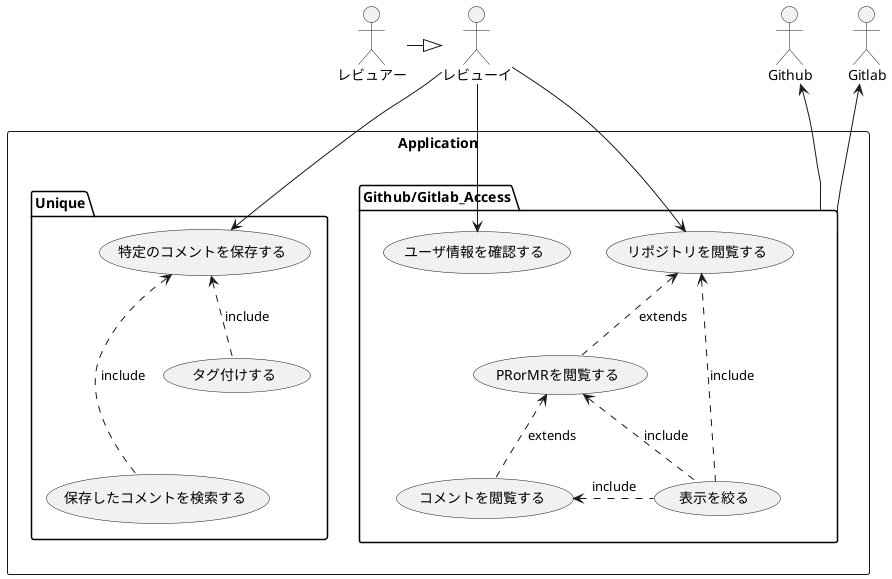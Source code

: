 @startuml

actor レビューイ as revuey
actor レビュアー as reviewer
reviewer -|> revuey


actor Github
actor Gitlab


rectangle Application {

    package Github/Gitlab_Access as Git {
        usecase ユーザ情報を確認する as uc1
        usecase リポジトリを閲覧する as uc2
        usecase PRorMRを閲覧する as uc3
        usecase コメントを閲覧する as uc4
        usecase 表示を絞る as uc5

        uc2 <.. uc3 : extends
        uc3 <.. uc4 : extends
        uc2 <. uc5 : include
        uc3 <. uc5 : include
        uc4 <. uc5 : include
    }

    package Unique {
        usecase 特定のコメントを保存する as uce1
        usecase 保存したコメントを検索する as uce2
        usecase タグ付けする as uce3

        uce1 <... uce2 : include
        uce1 <.. uce3 : include
    }

}
revuey --> uc1
revuey --> uc2
revuey -> uce1

Github <-- Git
Gitlab <-- Git
@enduml